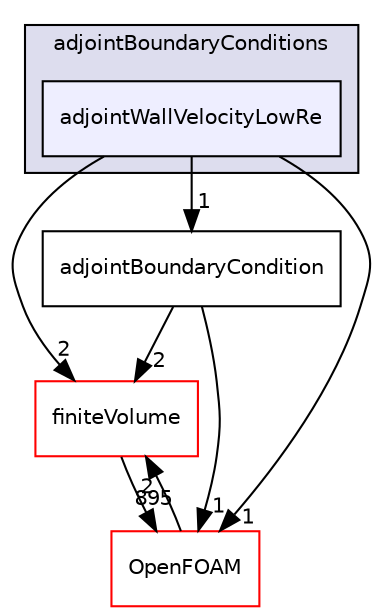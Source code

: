 digraph "src/optimisation/adjointOptimisation/adjoint/adjointBoundaryConditions/adjointWallVelocityLowRe" {
  bgcolor=transparent;
  compound=true
  node [ fontsize="10", fontname="Helvetica"];
  edge [ labelfontsize="10", labelfontname="Helvetica"];
  subgraph clusterdir_1784f822592d39f816c839dc1a098cdb {
    graph [ bgcolor="#ddddee", pencolor="black", label="adjointBoundaryConditions" fontname="Helvetica", fontsize="10", URL="dir_1784f822592d39f816c839dc1a098cdb.html"]
  dir_45b9a504af7c1a748def0c5c362865c7 [shape=box, label="adjointWallVelocityLowRe", style="filled", fillcolor="#eeeeff", pencolor="black", URL="dir_45b9a504af7c1a748def0c5c362865c7.html"];
  }
  dir_9bd15774b555cf7259a6fa18f99fe99b [shape=box label="finiteVolume" color="red" URL="dir_9bd15774b555cf7259a6fa18f99fe99b.html"];
  dir_652b1198ee2276fb8c8e7ad72509d703 [shape=box label="adjointBoundaryCondition" URL="dir_652b1198ee2276fb8c8e7ad72509d703.html"];
  dir_c5473ff19b20e6ec4dfe5c310b3778a8 [shape=box label="OpenFOAM" color="red" URL="dir_c5473ff19b20e6ec4dfe5c310b3778a8.html"];
  dir_9bd15774b555cf7259a6fa18f99fe99b->dir_c5473ff19b20e6ec4dfe5c310b3778a8 [headlabel="895", labeldistance=1.5 headhref="dir_000814_002151.html"];
  dir_652b1198ee2276fb8c8e7ad72509d703->dir_9bd15774b555cf7259a6fa18f99fe99b [headlabel="2", labeldistance=1.5 headhref="dir_002773_000814.html"];
  dir_652b1198ee2276fb8c8e7ad72509d703->dir_c5473ff19b20e6ec4dfe5c310b3778a8 [headlabel="1", labeldistance=1.5 headhref="dir_002773_002151.html"];
  dir_c5473ff19b20e6ec4dfe5c310b3778a8->dir_9bd15774b555cf7259a6fa18f99fe99b [headlabel="2", labeldistance=1.5 headhref="dir_002151_000814.html"];
  dir_45b9a504af7c1a748def0c5c362865c7->dir_9bd15774b555cf7259a6fa18f99fe99b [headlabel="2", labeldistance=1.5 headhref="dir_002783_000814.html"];
  dir_45b9a504af7c1a748def0c5c362865c7->dir_652b1198ee2276fb8c8e7ad72509d703 [headlabel="1", labeldistance=1.5 headhref="dir_002783_002773.html"];
  dir_45b9a504af7c1a748def0c5c362865c7->dir_c5473ff19b20e6ec4dfe5c310b3778a8 [headlabel="1", labeldistance=1.5 headhref="dir_002783_002151.html"];
}
